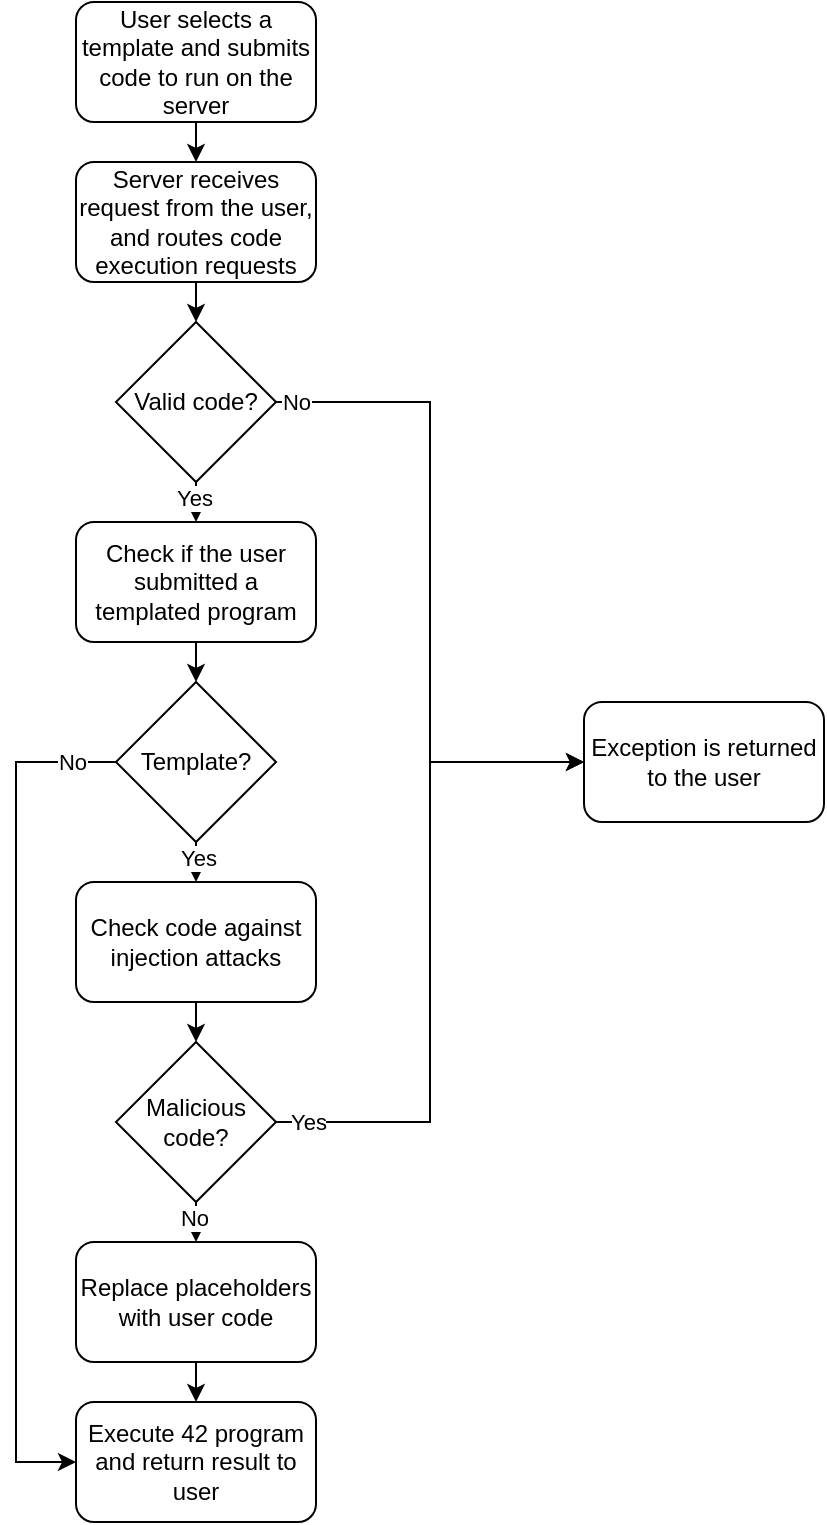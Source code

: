 <mxfile version="18.0.2" type="device"><diagram id="C5RBs43oDa-KdzZeNtuy" name="Page-1"><mxGraphModel dx="946" dy="615" grid="1" gridSize="10" guides="1" tooltips="1" connect="1" arrows="1" fold="1" page="1" pageScale="1" pageWidth="827" pageHeight="1169" math="0" shadow="0"><root><mxCell id="WIyWlLk6GJQsqaUBKTNV-0"/><mxCell id="WIyWlLk6GJQsqaUBKTNV-1" parent="WIyWlLk6GJQsqaUBKTNV-0"/><mxCell id="WqJvACHIEEtzxV0hyauB-37" style="edgeStyle=orthogonalEdgeStyle;rounded=0;orthogonalLoop=1;jettySize=auto;html=1;exitX=0.5;exitY=1;exitDx=0;exitDy=0;entryX=0.5;entryY=0;entryDx=0;entryDy=0;" edge="1" parent="WIyWlLk6GJQsqaUBKTNV-1" source="WIyWlLk6GJQsqaUBKTNV-3" target="WqJvACHIEEtzxV0hyauB-3"><mxGeometry relative="1" as="geometry"/></mxCell><mxCell id="WIyWlLk6GJQsqaUBKTNV-3" value="User selects a template and submits code to run on the server" style="rounded=1;whiteSpace=wrap;html=1;fontSize=12;glass=0;strokeWidth=1;shadow=0;" parent="WIyWlLk6GJQsqaUBKTNV-1" vertex="1"><mxGeometry x="160" y="60" width="120" height="60" as="geometry"/></mxCell><mxCell id="WqJvACHIEEtzxV0hyauB-1" value="Exception is returned to the user" style="rounded=1;whiteSpace=wrap;html=1;" vertex="1" parent="WIyWlLk6GJQsqaUBKTNV-1"><mxGeometry x="414" y="410" width="120" height="60" as="geometry"/></mxCell><mxCell id="WqJvACHIEEtzxV0hyauB-38" style="edgeStyle=orthogonalEdgeStyle;rounded=0;orthogonalLoop=1;jettySize=auto;html=1;exitX=0.5;exitY=1;exitDx=0;exitDy=0;entryX=0.5;entryY=0;entryDx=0;entryDy=0;" edge="1" parent="WIyWlLk6GJQsqaUBKTNV-1" source="WqJvACHIEEtzxV0hyauB-3" target="WqJvACHIEEtzxV0hyauB-6"><mxGeometry relative="1" as="geometry"/></mxCell><mxCell id="WqJvACHIEEtzxV0hyauB-3" value="Server receives request from the user, and routes code execution requests" style="rounded=1;whiteSpace=wrap;html=1;" vertex="1" parent="WIyWlLk6GJQsqaUBKTNV-1"><mxGeometry x="160" y="140" width="120" height="60" as="geometry"/></mxCell><mxCell id="WqJvACHIEEtzxV0hyauB-7" style="edgeStyle=orthogonalEdgeStyle;rounded=0;orthogonalLoop=1;jettySize=auto;html=1;exitX=1;exitY=0.5;exitDx=0;exitDy=0;entryX=0;entryY=0.5;entryDx=0;entryDy=0;" edge="1" parent="WIyWlLk6GJQsqaUBKTNV-1" source="WqJvACHIEEtzxV0hyauB-6" target="WqJvACHIEEtzxV0hyauB-1"><mxGeometry relative="1" as="geometry"/></mxCell><mxCell id="WqJvACHIEEtzxV0hyauB-8" value="No" style="edgeLabel;html=1;align=center;verticalAlign=middle;resizable=0;points=[];" vertex="1" connectable="0" parent="WqJvACHIEEtzxV0hyauB-7"><mxGeometry x="-0.072" y="-1" relative="1" as="geometry"><mxPoint x="-66" y="-78" as="offset"/></mxGeometry></mxCell><mxCell id="WqJvACHIEEtzxV0hyauB-26" style="edgeStyle=orthogonalEdgeStyle;rounded=0;orthogonalLoop=1;jettySize=auto;html=1;exitX=0.5;exitY=1;exitDx=0;exitDy=0;entryX=0.5;entryY=0;entryDx=0;entryDy=0;" edge="1" parent="WIyWlLk6GJQsqaUBKTNV-1" source="WqJvACHIEEtzxV0hyauB-6" target="WqJvACHIEEtzxV0hyauB-24"><mxGeometry relative="1" as="geometry"/></mxCell><mxCell id="WqJvACHIEEtzxV0hyauB-27" value="Yes" style="edgeLabel;html=1;align=center;verticalAlign=middle;resizable=0;points=[];" vertex="1" connectable="0" parent="WqJvACHIEEtzxV0hyauB-26"><mxGeometry x="-0.267" y="2" relative="1" as="geometry"><mxPoint x="-3" as="offset"/></mxGeometry></mxCell><mxCell id="WqJvACHIEEtzxV0hyauB-6" value="Valid code?" style="rhombus;whiteSpace=wrap;html=1;" vertex="1" parent="WIyWlLk6GJQsqaUBKTNV-1"><mxGeometry x="180" y="220" width="80" height="80" as="geometry"/></mxCell><mxCell id="WqJvACHIEEtzxV0hyauB-39" style="edgeStyle=orthogonalEdgeStyle;rounded=0;orthogonalLoop=1;jettySize=auto;html=1;exitX=0.5;exitY=1;exitDx=0;exitDy=0;entryX=0.5;entryY=0;entryDx=0;entryDy=0;" edge="1" parent="WIyWlLk6GJQsqaUBKTNV-1" source="WqJvACHIEEtzxV0hyauB-9" target="WqJvACHIEEtzxV0hyauB-12"><mxGeometry relative="1" as="geometry"/></mxCell><mxCell id="WqJvACHIEEtzxV0hyauB-41" value="Yes" style="edgeLabel;html=1;align=center;verticalAlign=middle;resizable=0;points=[];" vertex="1" connectable="0" parent="WqJvACHIEEtzxV0hyauB-39"><mxGeometry x="-0.2" y="1" relative="1" as="geometry"><mxPoint as="offset"/></mxGeometry></mxCell><mxCell id="WqJvACHIEEtzxV0hyauB-43" style="edgeStyle=orthogonalEdgeStyle;rounded=0;orthogonalLoop=1;jettySize=auto;html=1;exitX=0;exitY=0.5;exitDx=0;exitDy=0;entryX=0;entryY=0.5;entryDx=0;entryDy=0;" edge="1" parent="WIyWlLk6GJQsqaUBKTNV-1" source="WqJvACHIEEtzxV0hyauB-9" target="WqJvACHIEEtzxV0hyauB-16"><mxGeometry relative="1" as="geometry"><Array as="points"><mxPoint x="130" y="440"/><mxPoint x="130" y="790"/></Array></mxGeometry></mxCell><mxCell id="WqJvACHIEEtzxV0hyauB-44" value="No" style="edgeLabel;html=1;align=center;verticalAlign=middle;resizable=0;points=[];" vertex="1" connectable="0" parent="WqJvACHIEEtzxV0hyauB-43"><mxGeometry x="-0.898" y="1" relative="1" as="geometry"><mxPoint y="-1" as="offset"/></mxGeometry></mxCell><mxCell id="WqJvACHIEEtzxV0hyauB-9" value="Template?" style="rhombus;whiteSpace=wrap;html=1;" vertex="1" parent="WIyWlLk6GJQsqaUBKTNV-1"><mxGeometry x="180" y="400" width="80" height="80" as="geometry"/></mxCell><mxCell id="WqJvACHIEEtzxV0hyauB-35" style="edgeStyle=orthogonalEdgeStyle;rounded=0;orthogonalLoop=1;jettySize=auto;html=1;exitX=0.5;exitY=1;exitDx=0;exitDy=0;entryX=0.5;entryY=0;entryDx=0;entryDy=0;" edge="1" parent="WIyWlLk6GJQsqaUBKTNV-1" source="WqJvACHIEEtzxV0hyauB-12" target="WqJvACHIEEtzxV0hyauB-30"><mxGeometry relative="1" as="geometry"/></mxCell><mxCell id="WqJvACHIEEtzxV0hyauB-12" value="Check code against injection attacks" style="rounded=1;whiteSpace=wrap;html=1;" vertex="1" parent="WIyWlLk6GJQsqaUBKTNV-1"><mxGeometry x="160" y="500" width="120" height="60" as="geometry"/></mxCell><mxCell id="WqJvACHIEEtzxV0hyauB-19" style="edgeStyle=orthogonalEdgeStyle;rounded=0;orthogonalLoop=1;jettySize=auto;html=1;exitX=0.5;exitY=1;exitDx=0;exitDy=0;entryX=0.5;entryY=0;entryDx=0;entryDy=0;" edge="1" parent="WIyWlLk6GJQsqaUBKTNV-1" source="WqJvACHIEEtzxV0hyauB-15" target="WqJvACHIEEtzxV0hyauB-16"><mxGeometry relative="1" as="geometry"/></mxCell><mxCell id="WqJvACHIEEtzxV0hyauB-15" value="Replace placeholders with user code" style="rounded=1;whiteSpace=wrap;html=1;" vertex="1" parent="WIyWlLk6GJQsqaUBKTNV-1"><mxGeometry x="160" y="680" width="120" height="60" as="geometry"/></mxCell><mxCell id="WqJvACHIEEtzxV0hyauB-16" value="Execute 42 program and return result to user" style="rounded=1;whiteSpace=wrap;html=1;" vertex="1" parent="WIyWlLk6GJQsqaUBKTNV-1"><mxGeometry x="160" y="760" width="120" height="60" as="geometry"/></mxCell><mxCell id="WqJvACHIEEtzxV0hyauB-25" style="edgeStyle=orthogonalEdgeStyle;rounded=0;orthogonalLoop=1;jettySize=auto;html=1;exitX=0.5;exitY=1;exitDx=0;exitDy=0;entryX=0.5;entryY=0;entryDx=0;entryDy=0;" edge="1" parent="WIyWlLk6GJQsqaUBKTNV-1" source="WqJvACHIEEtzxV0hyauB-24" target="WqJvACHIEEtzxV0hyauB-9"><mxGeometry relative="1" as="geometry"/></mxCell><mxCell id="WqJvACHIEEtzxV0hyauB-24" value="Check if the user submitted a templated program" style="rounded=1;whiteSpace=wrap;html=1;" vertex="1" parent="WIyWlLk6GJQsqaUBKTNV-1"><mxGeometry x="160" y="320" width="120" height="60" as="geometry"/></mxCell><mxCell id="WqJvACHIEEtzxV0hyauB-34" style="edgeStyle=orthogonalEdgeStyle;rounded=0;orthogonalLoop=1;jettySize=auto;html=1;exitX=1;exitY=0.5;exitDx=0;exitDy=0;entryX=0;entryY=0.5;entryDx=0;entryDy=0;" edge="1" parent="WIyWlLk6GJQsqaUBKTNV-1" source="WqJvACHIEEtzxV0hyauB-30" target="WqJvACHIEEtzxV0hyauB-1"><mxGeometry relative="1" as="geometry"/></mxCell><mxCell id="WqJvACHIEEtzxV0hyauB-45" value="Yes" style="edgeLabel;html=1;align=center;verticalAlign=middle;resizable=0;points=[];" vertex="1" connectable="0" parent="WqJvACHIEEtzxV0hyauB-34"><mxGeometry x="-0.905" y="-2" relative="1" as="geometry"><mxPoint y="-2" as="offset"/></mxGeometry></mxCell><mxCell id="WqJvACHIEEtzxV0hyauB-40" style="edgeStyle=orthogonalEdgeStyle;rounded=0;orthogonalLoop=1;jettySize=auto;html=1;exitX=0.5;exitY=1;exitDx=0;exitDy=0;entryX=0.5;entryY=0;entryDx=0;entryDy=0;" edge="1" parent="WIyWlLk6GJQsqaUBKTNV-1" source="WqJvACHIEEtzxV0hyauB-30" target="WqJvACHIEEtzxV0hyauB-15"><mxGeometry relative="1" as="geometry"/></mxCell><mxCell id="WqJvACHIEEtzxV0hyauB-42" value="No" style="edgeLabel;html=1;align=center;verticalAlign=middle;resizable=0;points=[];" vertex="1" connectable="0" parent="WqJvACHIEEtzxV0hyauB-40"><mxGeometry x="-0.2" y="-1" relative="1" as="geometry"><mxPoint as="offset"/></mxGeometry></mxCell><mxCell id="WqJvACHIEEtzxV0hyauB-30" value="Malicious code?" style="rhombus;whiteSpace=wrap;html=1;" vertex="1" parent="WIyWlLk6GJQsqaUBKTNV-1"><mxGeometry x="180" y="580" width="80" height="80" as="geometry"/></mxCell></root></mxGraphModel></diagram></mxfile>